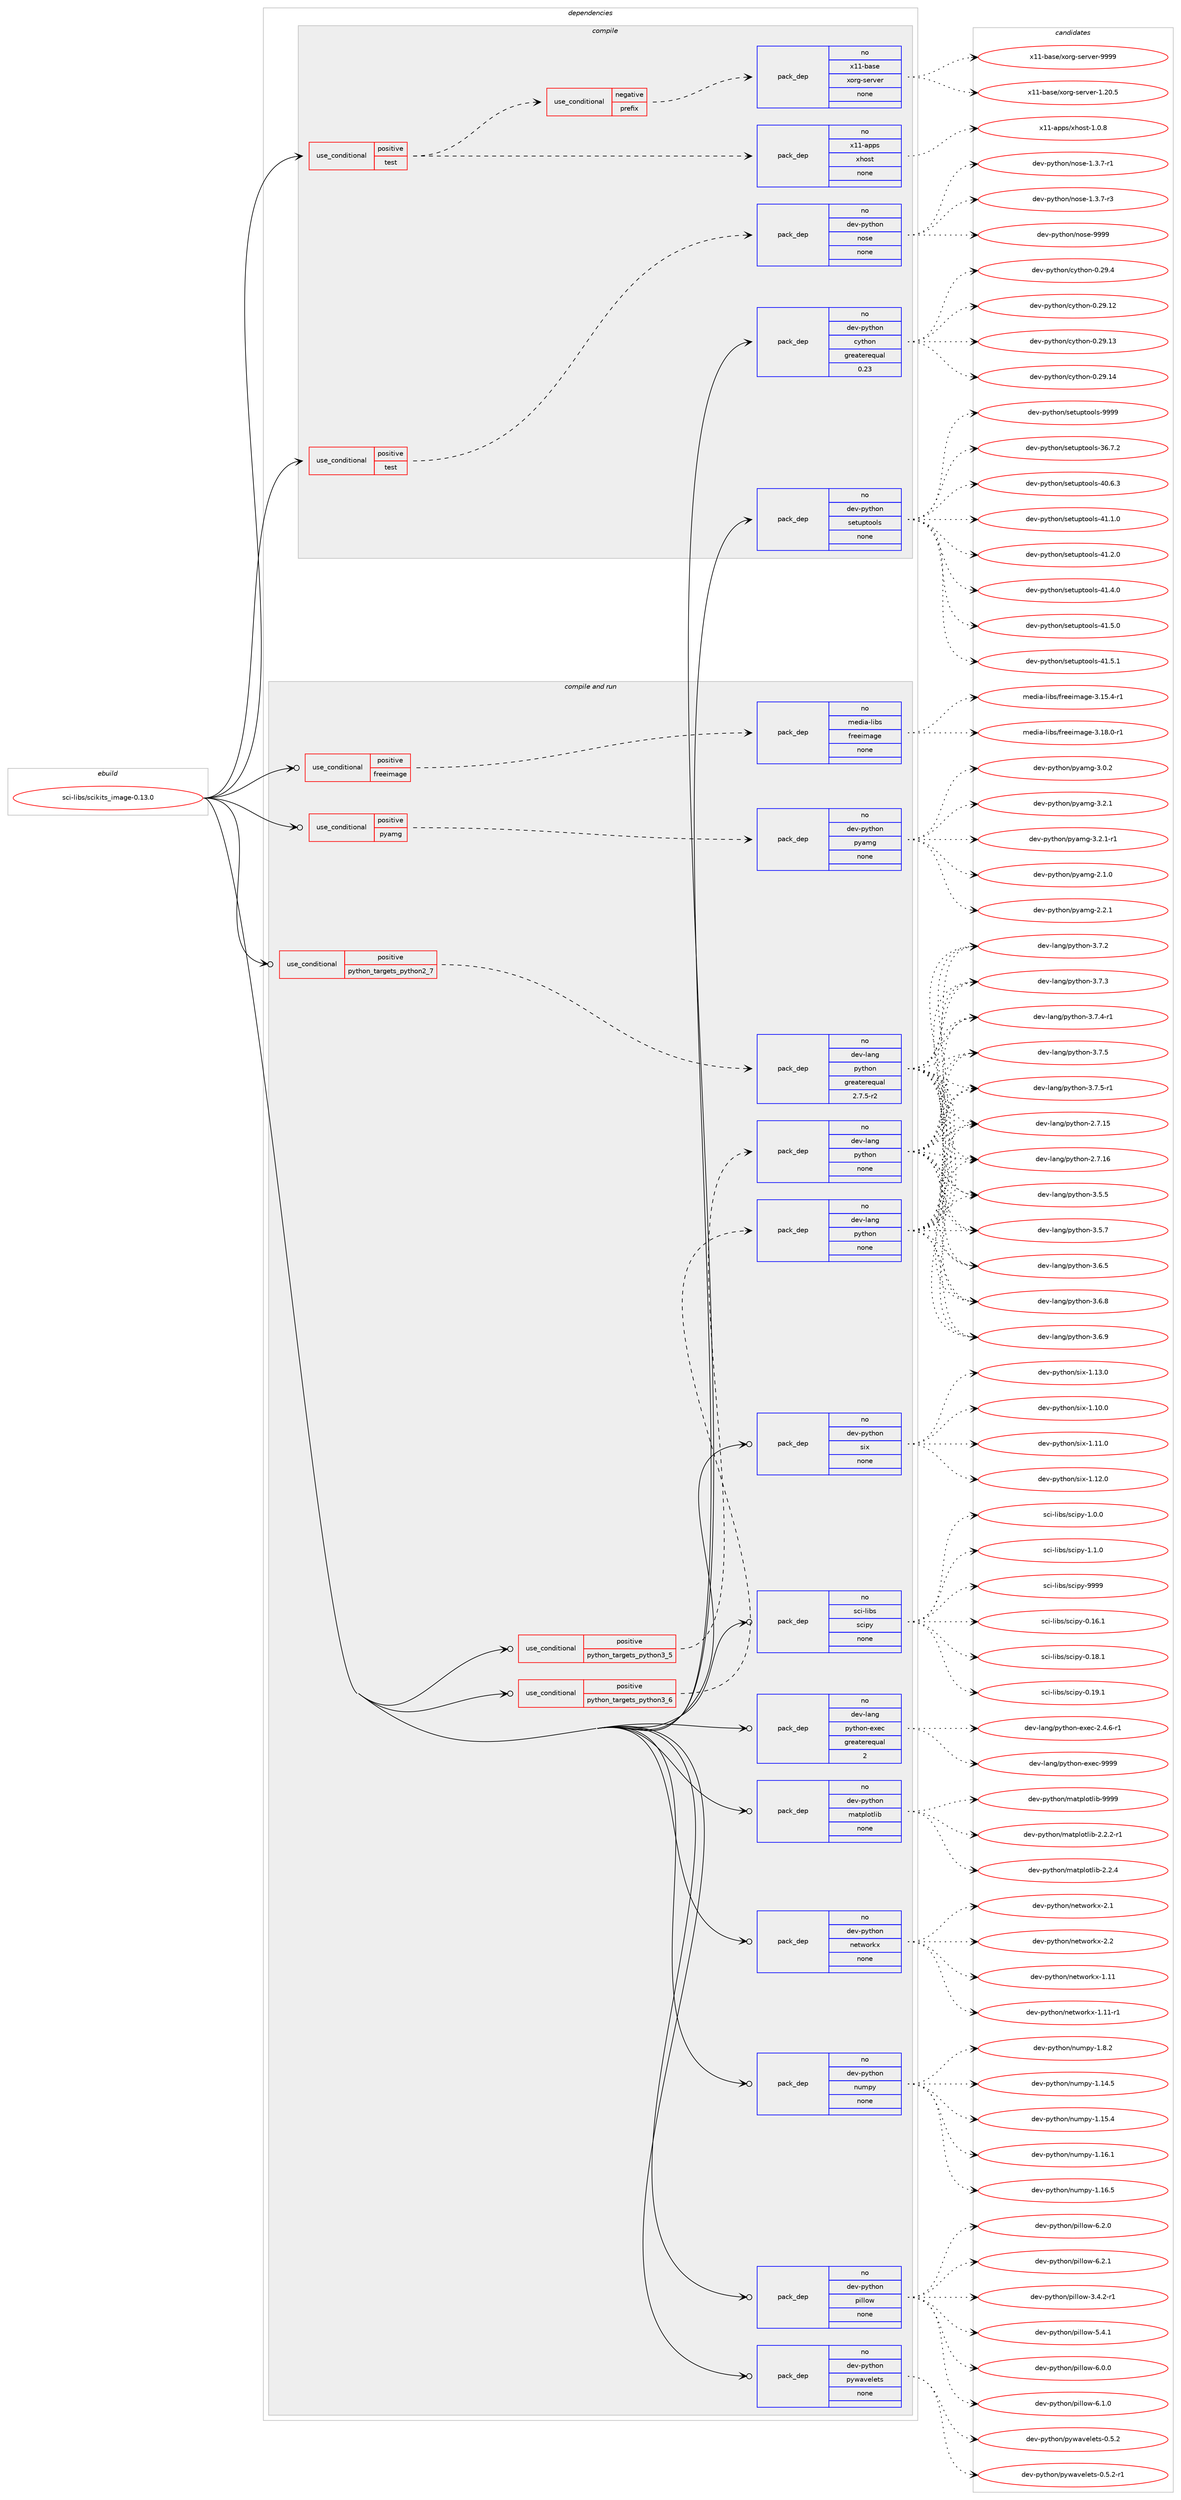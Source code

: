digraph prolog {

# *************
# Graph options
# *************

newrank=true;
concentrate=true;
compound=true;
graph [rankdir=LR,fontname=Helvetica,fontsize=10,ranksep=1.5];#, ranksep=2.5, nodesep=0.2];
edge  [arrowhead=vee];
node  [fontname=Helvetica,fontsize=10];

# **********
# The ebuild
# **********

subgraph cluster_leftcol {
color=gray;
rank=same;
label=<<i>ebuild</i>>;
id [label="sci-libs/scikits_image-0.13.0", color=red, width=4, href="../sci-libs/scikits_image-0.13.0.svg"];
}

# ****************
# The dependencies
# ****************

subgraph cluster_midcol {
color=gray;
label=<<i>dependencies</i>>;
subgraph cluster_compile {
fillcolor="#eeeeee";
style=filled;
label=<<i>compile</i>>;
subgraph cond208676 {
dependency859370 [label=<<TABLE BORDER="0" CELLBORDER="1" CELLSPACING="0" CELLPADDING="4"><TR><TD ROWSPAN="3" CELLPADDING="10">use_conditional</TD></TR><TR><TD>positive</TD></TR><TR><TD>test</TD></TR></TABLE>>, shape=none, color=red];
subgraph cond208677 {
dependency859371 [label=<<TABLE BORDER="0" CELLBORDER="1" CELLSPACING="0" CELLPADDING="4"><TR><TD ROWSPAN="3" CELLPADDING="10">use_conditional</TD></TR><TR><TD>negative</TD></TR><TR><TD>prefix</TD></TR></TABLE>>, shape=none, color=red];
subgraph pack635505 {
dependency859372 [label=<<TABLE BORDER="0" CELLBORDER="1" CELLSPACING="0" CELLPADDING="4" WIDTH="220"><TR><TD ROWSPAN="6" CELLPADDING="30">pack_dep</TD></TR><TR><TD WIDTH="110">no</TD></TR><TR><TD>x11-base</TD></TR><TR><TD>xorg-server</TD></TR><TR><TD>none</TD></TR><TR><TD></TD></TR></TABLE>>, shape=none, color=blue];
}
dependency859371:e -> dependency859372:w [weight=20,style="dashed",arrowhead="vee"];
}
dependency859370:e -> dependency859371:w [weight=20,style="dashed",arrowhead="vee"];
subgraph pack635506 {
dependency859373 [label=<<TABLE BORDER="0" CELLBORDER="1" CELLSPACING="0" CELLPADDING="4" WIDTH="220"><TR><TD ROWSPAN="6" CELLPADDING="30">pack_dep</TD></TR><TR><TD WIDTH="110">no</TD></TR><TR><TD>x11-apps</TD></TR><TR><TD>xhost</TD></TR><TR><TD>none</TD></TR><TR><TD></TD></TR></TABLE>>, shape=none, color=blue];
}
dependency859370:e -> dependency859373:w [weight=20,style="dashed",arrowhead="vee"];
}
id:e -> dependency859370:w [weight=20,style="solid",arrowhead="vee"];
subgraph cond208678 {
dependency859374 [label=<<TABLE BORDER="0" CELLBORDER="1" CELLSPACING="0" CELLPADDING="4"><TR><TD ROWSPAN="3" CELLPADDING="10">use_conditional</TD></TR><TR><TD>positive</TD></TR><TR><TD>test</TD></TR></TABLE>>, shape=none, color=red];
subgraph pack635507 {
dependency859375 [label=<<TABLE BORDER="0" CELLBORDER="1" CELLSPACING="0" CELLPADDING="4" WIDTH="220"><TR><TD ROWSPAN="6" CELLPADDING="30">pack_dep</TD></TR><TR><TD WIDTH="110">no</TD></TR><TR><TD>dev-python</TD></TR><TR><TD>nose</TD></TR><TR><TD>none</TD></TR><TR><TD></TD></TR></TABLE>>, shape=none, color=blue];
}
dependency859374:e -> dependency859375:w [weight=20,style="dashed",arrowhead="vee"];
}
id:e -> dependency859374:w [weight=20,style="solid",arrowhead="vee"];
subgraph pack635508 {
dependency859376 [label=<<TABLE BORDER="0" CELLBORDER="1" CELLSPACING="0" CELLPADDING="4" WIDTH="220"><TR><TD ROWSPAN="6" CELLPADDING="30">pack_dep</TD></TR><TR><TD WIDTH="110">no</TD></TR><TR><TD>dev-python</TD></TR><TR><TD>cython</TD></TR><TR><TD>greaterequal</TD></TR><TR><TD>0.23</TD></TR></TABLE>>, shape=none, color=blue];
}
id:e -> dependency859376:w [weight=20,style="solid",arrowhead="vee"];
subgraph pack635509 {
dependency859377 [label=<<TABLE BORDER="0" CELLBORDER="1" CELLSPACING="0" CELLPADDING="4" WIDTH="220"><TR><TD ROWSPAN="6" CELLPADDING="30">pack_dep</TD></TR><TR><TD WIDTH="110">no</TD></TR><TR><TD>dev-python</TD></TR><TR><TD>setuptools</TD></TR><TR><TD>none</TD></TR><TR><TD></TD></TR></TABLE>>, shape=none, color=blue];
}
id:e -> dependency859377:w [weight=20,style="solid",arrowhead="vee"];
}
subgraph cluster_compileandrun {
fillcolor="#eeeeee";
style=filled;
label=<<i>compile and run</i>>;
subgraph cond208679 {
dependency859378 [label=<<TABLE BORDER="0" CELLBORDER="1" CELLSPACING="0" CELLPADDING="4"><TR><TD ROWSPAN="3" CELLPADDING="10">use_conditional</TD></TR><TR><TD>positive</TD></TR><TR><TD>freeimage</TD></TR></TABLE>>, shape=none, color=red];
subgraph pack635510 {
dependency859379 [label=<<TABLE BORDER="0" CELLBORDER="1" CELLSPACING="0" CELLPADDING="4" WIDTH="220"><TR><TD ROWSPAN="6" CELLPADDING="30">pack_dep</TD></TR><TR><TD WIDTH="110">no</TD></TR><TR><TD>media-libs</TD></TR><TR><TD>freeimage</TD></TR><TR><TD>none</TD></TR><TR><TD></TD></TR></TABLE>>, shape=none, color=blue];
}
dependency859378:e -> dependency859379:w [weight=20,style="dashed",arrowhead="vee"];
}
id:e -> dependency859378:w [weight=20,style="solid",arrowhead="odotvee"];
subgraph cond208680 {
dependency859380 [label=<<TABLE BORDER="0" CELLBORDER="1" CELLSPACING="0" CELLPADDING="4"><TR><TD ROWSPAN="3" CELLPADDING="10">use_conditional</TD></TR><TR><TD>positive</TD></TR><TR><TD>pyamg</TD></TR></TABLE>>, shape=none, color=red];
subgraph pack635511 {
dependency859381 [label=<<TABLE BORDER="0" CELLBORDER="1" CELLSPACING="0" CELLPADDING="4" WIDTH="220"><TR><TD ROWSPAN="6" CELLPADDING="30">pack_dep</TD></TR><TR><TD WIDTH="110">no</TD></TR><TR><TD>dev-python</TD></TR><TR><TD>pyamg</TD></TR><TR><TD>none</TD></TR><TR><TD></TD></TR></TABLE>>, shape=none, color=blue];
}
dependency859380:e -> dependency859381:w [weight=20,style="dashed",arrowhead="vee"];
}
id:e -> dependency859380:w [weight=20,style="solid",arrowhead="odotvee"];
subgraph cond208681 {
dependency859382 [label=<<TABLE BORDER="0" CELLBORDER="1" CELLSPACING="0" CELLPADDING="4"><TR><TD ROWSPAN="3" CELLPADDING="10">use_conditional</TD></TR><TR><TD>positive</TD></TR><TR><TD>python_targets_python2_7</TD></TR></TABLE>>, shape=none, color=red];
subgraph pack635512 {
dependency859383 [label=<<TABLE BORDER="0" CELLBORDER="1" CELLSPACING="0" CELLPADDING="4" WIDTH="220"><TR><TD ROWSPAN="6" CELLPADDING="30">pack_dep</TD></TR><TR><TD WIDTH="110">no</TD></TR><TR><TD>dev-lang</TD></TR><TR><TD>python</TD></TR><TR><TD>greaterequal</TD></TR><TR><TD>2.7.5-r2</TD></TR></TABLE>>, shape=none, color=blue];
}
dependency859382:e -> dependency859383:w [weight=20,style="dashed",arrowhead="vee"];
}
id:e -> dependency859382:w [weight=20,style="solid",arrowhead="odotvee"];
subgraph cond208682 {
dependency859384 [label=<<TABLE BORDER="0" CELLBORDER="1" CELLSPACING="0" CELLPADDING="4"><TR><TD ROWSPAN="3" CELLPADDING="10">use_conditional</TD></TR><TR><TD>positive</TD></TR><TR><TD>python_targets_python3_5</TD></TR></TABLE>>, shape=none, color=red];
subgraph pack635513 {
dependency859385 [label=<<TABLE BORDER="0" CELLBORDER="1" CELLSPACING="0" CELLPADDING="4" WIDTH="220"><TR><TD ROWSPAN="6" CELLPADDING="30">pack_dep</TD></TR><TR><TD WIDTH="110">no</TD></TR><TR><TD>dev-lang</TD></TR><TR><TD>python</TD></TR><TR><TD>none</TD></TR><TR><TD></TD></TR></TABLE>>, shape=none, color=blue];
}
dependency859384:e -> dependency859385:w [weight=20,style="dashed",arrowhead="vee"];
}
id:e -> dependency859384:w [weight=20,style="solid",arrowhead="odotvee"];
subgraph cond208683 {
dependency859386 [label=<<TABLE BORDER="0" CELLBORDER="1" CELLSPACING="0" CELLPADDING="4"><TR><TD ROWSPAN="3" CELLPADDING="10">use_conditional</TD></TR><TR><TD>positive</TD></TR><TR><TD>python_targets_python3_6</TD></TR></TABLE>>, shape=none, color=red];
subgraph pack635514 {
dependency859387 [label=<<TABLE BORDER="0" CELLBORDER="1" CELLSPACING="0" CELLPADDING="4" WIDTH="220"><TR><TD ROWSPAN="6" CELLPADDING="30">pack_dep</TD></TR><TR><TD WIDTH="110">no</TD></TR><TR><TD>dev-lang</TD></TR><TR><TD>python</TD></TR><TR><TD>none</TD></TR><TR><TD></TD></TR></TABLE>>, shape=none, color=blue];
}
dependency859386:e -> dependency859387:w [weight=20,style="dashed",arrowhead="vee"];
}
id:e -> dependency859386:w [weight=20,style="solid",arrowhead="odotvee"];
subgraph pack635515 {
dependency859388 [label=<<TABLE BORDER="0" CELLBORDER="1" CELLSPACING="0" CELLPADDING="4" WIDTH="220"><TR><TD ROWSPAN="6" CELLPADDING="30">pack_dep</TD></TR><TR><TD WIDTH="110">no</TD></TR><TR><TD>dev-lang</TD></TR><TR><TD>python-exec</TD></TR><TR><TD>greaterequal</TD></TR><TR><TD>2</TD></TR></TABLE>>, shape=none, color=blue];
}
id:e -> dependency859388:w [weight=20,style="solid",arrowhead="odotvee"];
subgraph pack635516 {
dependency859389 [label=<<TABLE BORDER="0" CELLBORDER="1" CELLSPACING="0" CELLPADDING="4" WIDTH="220"><TR><TD ROWSPAN="6" CELLPADDING="30">pack_dep</TD></TR><TR><TD WIDTH="110">no</TD></TR><TR><TD>dev-python</TD></TR><TR><TD>matplotlib</TD></TR><TR><TD>none</TD></TR><TR><TD></TD></TR></TABLE>>, shape=none, color=blue];
}
id:e -> dependency859389:w [weight=20,style="solid",arrowhead="odotvee"];
subgraph pack635517 {
dependency859390 [label=<<TABLE BORDER="0" CELLBORDER="1" CELLSPACING="0" CELLPADDING="4" WIDTH="220"><TR><TD ROWSPAN="6" CELLPADDING="30">pack_dep</TD></TR><TR><TD WIDTH="110">no</TD></TR><TR><TD>dev-python</TD></TR><TR><TD>networkx</TD></TR><TR><TD>none</TD></TR><TR><TD></TD></TR></TABLE>>, shape=none, color=blue];
}
id:e -> dependency859390:w [weight=20,style="solid",arrowhead="odotvee"];
subgraph pack635518 {
dependency859391 [label=<<TABLE BORDER="0" CELLBORDER="1" CELLSPACING="0" CELLPADDING="4" WIDTH="220"><TR><TD ROWSPAN="6" CELLPADDING="30">pack_dep</TD></TR><TR><TD WIDTH="110">no</TD></TR><TR><TD>dev-python</TD></TR><TR><TD>numpy</TD></TR><TR><TD>none</TD></TR><TR><TD></TD></TR></TABLE>>, shape=none, color=blue];
}
id:e -> dependency859391:w [weight=20,style="solid",arrowhead="odotvee"];
subgraph pack635519 {
dependency859392 [label=<<TABLE BORDER="0" CELLBORDER="1" CELLSPACING="0" CELLPADDING="4" WIDTH="220"><TR><TD ROWSPAN="6" CELLPADDING="30">pack_dep</TD></TR><TR><TD WIDTH="110">no</TD></TR><TR><TD>dev-python</TD></TR><TR><TD>pillow</TD></TR><TR><TD>none</TD></TR><TR><TD></TD></TR></TABLE>>, shape=none, color=blue];
}
id:e -> dependency859392:w [weight=20,style="solid",arrowhead="odotvee"];
subgraph pack635520 {
dependency859393 [label=<<TABLE BORDER="0" CELLBORDER="1" CELLSPACING="0" CELLPADDING="4" WIDTH="220"><TR><TD ROWSPAN="6" CELLPADDING="30">pack_dep</TD></TR><TR><TD WIDTH="110">no</TD></TR><TR><TD>dev-python</TD></TR><TR><TD>pywavelets</TD></TR><TR><TD>none</TD></TR><TR><TD></TD></TR></TABLE>>, shape=none, color=blue];
}
id:e -> dependency859393:w [weight=20,style="solid",arrowhead="odotvee"];
subgraph pack635521 {
dependency859394 [label=<<TABLE BORDER="0" CELLBORDER="1" CELLSPACING="0" CELLPADDING="4" WIDTH="220"><TR><TD ROWSPAN="6" CELLPADDING="30">pack_dep</TD></TR><TR><TD WIDTH="110">no</TD></TR><TR><TD>dev-python</TD></TR><TR><TD>six</TD></TR><TR><TD>none</TD></TR><TR><TD></TD></TR></TABLE>>, shape=none, color=blue];
}
id:e -> dependency859394:w [weight=20,style="solid",arrowhead="odotvee"];
subgraph pack635522 {
dependency859395 [label=<<TABLE BORDER="0" CELLBORDER="1" CELLSPACING="0" CELLPADDING="4" WIDTH="220"><TR><TD ROWSPAN="6" CELLPADDING="30">pack_dep</TD></TR><TR><TD WIDTH="110">no</TD></TR><TR><TD>sci-libs</TD></TR><TR><TD>scipy</TD></TR><TR><TD>none</TD></TR><TR><TD></TD></TR></TABLE>>, shape=none, color=blue];
}
id:e -> dependency859395:w [weight=20,style="solid",arrowhead="odotvee"];
}
subgraph cluster_run {
fillcolor="#eeeeee";
style=filled;
label=<<i>run</i>>;
}
}

# **************
# The candidates
# **************

subgraph cluster_choices {
rank=same;
color=gray;
label=<<i>candidates</i>>;

subgraph choice635505 {
color=black;
nodesep=1;
choice1204949459897115101471201111141034511510111411810111445494650484653 [label="x11-base/xorg-server-1.20.5", color=red, width=4,href="../x11-base/xorg-server-1.20.5.svg"];
choice120494945989711510147120111114103451151011141181011144557575757 [label="x11-base/xorg-server-9999", color=red, width=4,href="../x11-base/xorg-server-9999.svg"];
dependency859372:e -> choice1204949459897115101471201111141034511510111411810111445494650484653:w [style=dotted,weight="100"];
dependency859372:e -> choice120494945989711510147120111114103451151011141181011144557575757:w [style=dotted,weight="100"];
}
subgraph choice635506 {
color=black;
nodesep=1;
choice1204949459711211211547120104111115116454946484656 [label="x11-apps/xhost-1.0.8", color=red, width=4,href="../x11-apps/xhost-1.0.8.svg"];
dependency859373:e -> choice1204949459711211211547120104111115116454946484656:w [style=dotted,weight="100"];
}
subgraph choice635507 {
color=black;
nodesep=1;
choice10010111845112121116104111110471101111151014549465146554511449 [label="dev-python/nose-1.3.7-r1", color=red, width=4,href="../dev-python/nose-1.3.7-r1.svg"];
choice10010111845112121116104111110471101111151014549465146554511451 [label="dev-python/nose-1.3.7-r3", color=red, width=4,href="../dev-python/nose-1.3.7-r3.svg"];
choice10010111845112121116104111110471101111151014557575757 [label="dev-python/nose-9999", color=red, width=4,href="../dev-python/nose-9999.svg"];
dependency859375:e -> choice10010111845112121116104111110471101111151014549465146554511449:w [style=dotted,weight="100"];
dependency859375:e -> choice10010111845112121116104111110471101111151014549465146554511451:w [style=dotted,weight="100"];
dependency859375:e -> choice10010111845112121116104111110471101111151014557575757:w [style=dotted,weight="100"];
}
subgraph choice635508 {
color=black;
nodesep=1;
choice1001011184511212111610411111047991211161041111104548465057464950 [label="dev-python/cython-0.29.12", color=red, width=4,href="../dev-python/cython-0.29.12.svg"];
choice1001011184511212111610411111047991211161041111104548465057464951 [label="dev-python/cython-0.29.13", color=red, width=4,href="../dev-python/cython-0.29.13.svg"];
choice1001011184511212111610411111047991211161041111104548465057464952 [label="dev-python/cython-0.29.14", color=red, width=4,href="../dev-python/cython-0.29.14.svg"];
choice10010111845112121116104111110479912111610411111045484650574652 [label="dev-python/cython-0.29.4", color=red, width=4,href="../dev-python/cython-0.29.4.svg"];
dependency859376:e -> choice1001011184511212111610411111047991211161041111104548465057464950:w [style=dotted,weight="100"];
dependency859376:e -> choice1001011184511212111610411111047991211161041111104548465057464951:w [style=dotted,weight="100"];
dependency859376:e -> choice1001011184511212111610411111047991211161041111104548465057464952:w [style=dotted,weight="100"];
dependency859376:e -> choice10010111845112121116104111110479912111610411111045484650574652:w [style=dotted,weight="100"];
}
subgraph choice635509 {
color=black;
nodesep=1;
choice100101118451121211161041111104711510111611711211611111110811545515446554650 [label="dev-python/setuptools-36.7.2", color=red, width=4,href="../dev-python/setuptools-36.7.2.svg"];
choice100101118451121211161041111104711510111611711211611111110811545524846544651 [label="dev-python/setuptools-40.6.3", color=red, width=4,href="../dev-python/setuptools-40.6.3.svg"];
choice100101118451121211161041111104711510111611711211611111110811545524946494648 [label="dev-python/setuptools-41.1.0", color=red, width=4,href="../dev-python/setuptools-41.1.0.svg"];
choice100101118451121211161041111104711510111611711211611111110811545524946504648 [label="dev-python/setuptools-41.2.0", color=red, width=4,href="../dev-python/setuptools-41.2.0.svg"];
choice100101118451121211161041111104711510111611711211611111110811545524946524648 [label="dev-python/setuptools-41.4.0", color=red, width=4,href="../dev-python/setuptools-41.4.0.svg"];
choice100101118451121211161041111104711510111611711211611111110811545524946534648 [label="dev-python/setuptools-41.5.0", color=red, width=4,href="../dev-python/setuptools-41.5.0.svg"];
choice100101118451121211161041111104711510111611711211611111110811545524946534649 [label="dev-python/setuptools-41.5.1", color=red, width=4,href="../dev-python/setuptools-41.5.1.svg"];
choice10010111845112121116104111110471151011161171121161111111081154557575757 [label="dev-python/setuptools-9999", color=red, width=4,href="../dev-python/setuptools-9999.svg"];
dependency859377:e -> choice100101118451121211161041111104711510111611711211611111110811545515446554650:w [style=dotted,weight="100"];
dependency859377:e -> choice100101118451121211161041111104711510111611711211611111110811545524846544651:w [style=dotted,weight="100"];
dependency859377:e -> choice100101118451121211161041111104711510111611711211611111110811545524946494648:w [style=dotted,weight="100"];
dependency859377:e -> choice100101118451121211161041111104711510111611711211611111110811545524946504648:w [style=dotted,weight="100"];
dependency859377:e -> choice100101118451121211161041111104711510111611711211611111110811545524946524648:w [style=dotted,weight="100"];
dependency859377:e -> choice100101118451121211161041111104711510111611711211611111110811545524946534648:w [style=dotted,weight="100"];
dependency859377:e -> choice100101118451121211161041111104711510111611711211611111110811545524946534649:w [style=dotted,weight="100"];
dependency859377:e -> choice10010111845112121116104111110471151011161171121161111111081154557575757:w [style=dotted,weight="100"];
}
subgraph choice635510 {
color=black;
nodesep=1;
choice1091011001059745108105981154710211410110110510997103101455146495346524511449 [label="media-libs/freeimage-3.15.4-r1", color=red, width=4,href="../media-libs/freeimage-3.15.4-r1.svg"];
choice1091011001059745108105981154710211410110110510997103101455146495646484511449 [label="media-libs/freeimage-3.18.0-r1", color=red, width=4,href="../media-libs/freeimage-3.18.0-r1.svg"];
dependency859379:e -> choice1091011001059745108105981154710211410110110510997103101455146495346524511449:w [style=dotted,weight="100"];
dependency859379:e -> choice1091011001059745108105981154710211410110110510997103101455146495646484511449:w [style=dotted,weight="100"];
}
subgraph choice635511 {
color=black;
nodesep=1;
choice100101118451121211161041111104711212197109103455046494648 [label="dev-python/pyamg-2.1.0", color=red, width=4,href="../dev-python/pyamg-2.1.0.svg"];
choice100101118451121211161041111104711212197109103455046504649 [label="dev-python/pyamg-2.2.1", color=red, width=4,href="../dev-python/pyamg-2.2.1.svg"];
choice100101118451121211161041111104711212197109103455146484650 [label="dev-python/pyamg-3.0.2", color=red, width=4,href="../dev-python/pyamg-3.0.2.svg"];
choice100101118451121211161041111104711212197109103455146504649 [label="dev-python/pyamg-3.2.1", color=red, width=4,href="../dev-python/pyamg-3.2.1.svg"];
choice1001011184511212111610411111047112121971091034551465046494511449 [label="dev-python/pyamg-3.2.1-r1", color=red, width=4,href="../dev-python/pyamg-3.2.1-r1.svg"];
dependency859381:e -> choice100101118451121211161041111104711212197109103455046494648:w [style=dotted,weight="100"];
dependency859381:e -> choice100101118451121211161041111104711212197109103455046504649:w [style=dotted,weight="100"];
dependency859381:e -> choice100101118451121211161041111104711212197109103455146484650:w [style=dotted,weight="100"];
dependency859381:e -> choice100101118451121211161041111104711212197109103455146504649:w [style=dotted,weight="100"];
dependency859381:e -> choice1001011184511212111610411111047112121971091034551465046494511449:w [style=dotted,weight="100"];
}
subgraph choice635512 {
color=black;
nodesep=1;
choice10010111845108971101034711212111610411111045504655464953 [label="dev-lang/python-2.7.15", color=red, width=4,href="../dev-lang/python-2.7.15.svg"];
choice10010111845108971101034711212111610411111045504655464954 [label="dev-lang/python-2.7.16", color=red, width=4,href="../dev-lang/python-2.7.16.svg"];
choice100101118451089711010347112121116104111110455146534653 [label="dev-lang/python-3.5.5", color=red, width=4,href="../dev-lang/python-3.5.5.svg"];
choice100101118451089711010347112121116104111110455146534655 [label="dev-lang/python-3.5.7", color=red, width=4,href="../dev-lang/python-3.5.7.svg"];
choice100101118451089711010347112121116104111110455146544653 [label="dev-lang/python-3.6.5", color=red, width=4,href="../dev-lang/python-3.6.5.svg"];
choice100101118451089711010347112121116104111110455146544656 [label="dev-lang/python-3.6.8", color=red, width=4,href="../dev-lang/python-3.6.8.svg"];
choice100101118451089711010347112121116104111110455146544657 [label="dev-lang/python-3.6.9", color=red, width=4,href="../dev-lang/python-3.6.9.svg"];
choice100101118451089711010347112121116104111110455146554650 [label="dev-lang/python-3.7.2", color=red, width=4,href="../dev-lang/python-3.7.2.svg"];
choice100101118451089711010347112121116104111110455146554651 [label="dev-lang/python-3.7.3", color=red, width=4,href="../dev-lang/python-3.7.3.svg"];
choice1001011184510897110103471121211161041111104551465546524511449 [label="dev-lang/python-3.7.4-r1", color=red, width=4,href="../dev-lang/python-3.7.4-r1.svg"];
choice100101118451089711010347112121116104111110455146554653 [label="dev-lang/python-3.7.5", color=red, width=4,href="../dev-lang/python-3.7.5.svg"];
choice1001011184510897110103471121211161041111104551465546534511449 [label="dev-lang/python-3.7.5-r1", color=red, width=4,href="../dev-lang/python-3.7.5-r1.svg"];
dependency859383:e -> choice10010111845108971101034711212111610411111045504655464953:w [style=dotted,weight="100"];
dependency859383:e -> choice10010111845108971101034711212111610411111045504655464954:w [style=dotted,weight="100"];
dependency859383:e -> choice100101118451089711010347112121116104111110455146534653:w [style=dotted,weight="100"];
dependency859383:e -> choice100101118451089711010347112121116104111110455146534655:w [style=dotted,weight="100"];
dependency859383:e -> choice100101118451089711010347112121116104111110455146544653:w [style=dotted,weight="100"];
dependency859383:e -> choice100101118451089711010347112121116104111110455146544656:w [style=dotted,weight="100"];
dependency859383:e -> choice100101118451089711010347112121116104111110455146544657:w [style=dotted,weight="100"];
dependency859383:e -> choice100101118451089711010347112121116104111110455146554650:w [style=dotted,weight="100"];
dependency859383:e -> choice100101118451089711010347112121116104111110455146554651:w [style=dotted,weight="100"];
dependency859383:e -> choice1001011184510897110103471121211161041111104551465546524511449:w [style=dotted,weight="100"];
dependency859383:e -> choice100101118451089711010347112121116104111110455146554653:w [style=dotted,weight="100"];
dependency859383:e -> choice1001011184510897110103471121211161041111104551465546534511449:w [style=dotted,weight="100"];
}
subgraph choice635513 {
color=black;
nodesep=1;
choice10010111845108971101034711212111610411111045504655464953 [label="dev-lang/python-2.7.15", color=red, width=4,href="../dev-lang/python-2.7.15.svg"];
choice10010111845108971101034711212111610411111045504655464954 [label="dev-lang/python-2.7.16", color=red, width=4,href="../dev-lang/python-2.7.16.svg"];
choice100101118451089711010347112121116104111110455146534653 [label="dev-lang/python-3.5.5", color=red, width=4,href="../dev-lang/python-3.5.5.svg"];
choice100101118451089711010347112121116104111110455146534655 [label="dev-lang/python-3.5.7", color=red, width=4,href="../dev-lang/python-3.5.7.svg"];
choice100101118451089711010347112121116104111110455146544653 [label="dev-lang/python-3.6.5", color=red, width=4,href="../dev-lang/python-3.6.5.svg"];
choice100101118451089711010347112121116104111110455146544656 [label="dev-lang/python-3.6.8", color=red, width=4,href="../dev-lang/python-3.6.8.svg"];
choice100101118451089711010347112121116104111110455146544657 [label="dev-lang/python-3.6.9", color=red, width=4,href="../dev-lang/python-3.6.9.svg"];
choice100101118451089711010347112121116104111110455146554650 [label="dev-lang/python-3.7.2", color=red, width=4,href="../dev-lang/python-3.7.2.svg"];
choice100101118451089711010347112121116104111110455146554651 [label="dev-lang/python-3.7.3", color=red, width=4,href="../dev-lang/python-3.7.3.svg"];
choice1001011184510897110103471121211161041111104551465546524511449 [label="dev-lang/python-3.7.4-r1", color=red, width=4,href="../dev-lang/python-3.7.4-r1.svg"];
choice100101118451089711010347112121116104111110455146554653 [label="dev-lang/python-3.7.5", color=red, width=4,href="../dev-lang/python-3.7.5.svg"];
choice1001011184510897110103471121211161041111104551465546534511449 [label="dev-lang/python-3.7.5-r1", color=red, width=4,href="../dev-lang/python-3.7.5-r1.svg"];
dependency859385:e -> choice10010111845108971101034711212111610411111045504655464953:w [style=dotted,weight="100"];
dependency859385:e -> choice10010111845108971101034711212111610411111045504655464954:w [style=dotted,weight="100"];
dependency859385:e -> choice100101118451089711010347112121116104111110455146534653:w [style=dotted,weight="100"];
dependency859385:e -> choice100101118451089711010347112121116104111110455146534655:w [style=dotted,weight="100"];
dependency859385:e -> choice100101118451089711010347112121116104111110455146544653:w [style=dotted,weight="100"];
dependency859385:e -> choice100101118451089711010347112121116104111110455146544656:w [style=dotted,weight="100"];
dependency859385:e -> choice100101118451089711010347112121116104111110455146544657:w [style=dotted,weight="100"];
dependency859385:e -> choice100101118451089711010347112121116104111110455146554650:w [style=dotted,weight="100"];
dependency859385:e -> choice100101118451089711010347112121116104111110455146554651:w [style=dotted,weight="100"];
dependency859385:e -> choice1001011184510897110103471121211161041111104551465546524511449:w [style=dotted,weight="100"];
dependency859385:e -> choice100101118451089711010347112121116104111110455146554653:w [style=dotted,weight="100"];
dependency859385:e -> choice1001011184510897110103471121211161041111104551465546534511449:w [style=dotted,weight="100"];
}
subgraph choice635514 {
color=black;
nodesep=1;
choice10010111845108971101034711212111610411111045504655464953 [label="dev-lang/python-2.7.15", color=red, width=4,href="../dev-lang/python-2.7.15.svg"];
choice10010111845108971101034711212111610411111045504655464954 [label="dev-lang/python-2.7.16", color=red, width=4,href="../dev-lang/python-2.7.16.svg"];
choice100101118451089711010347112121116104111110455146534653 [label="dev-lang/python-3.5.5", color=red, width=4,href="../dev-lang/python-3.5.5.svg"];
choice100101118451089711010347112121116104111110455146534655 [label="dev-lang/python-3.5.7", color=red, width=4,href="../dev-lang/python-3.5.7.svg"];
choice100101118451089711010347112121116104111110455146544653 [label="dev-lang/python-3.6.5", color=red, width=4,href="../dev-lang/python-3.6.5.svg"];
choice100101118451089711010347112121116104111110455146544656 [label="dev-lang/python-3.6.8", color=red, width=4,href="../dev-lang/python-3.6.8.svg"];
choice100101118451089711010347112121116104111110455146544657 [label="dev-lang/python-3.6.9", color=red, width=4,href="../dev-lang/python-3.6.9.svg"];
choice100101118451089711010347112121116104111110455146554650 [label="dev-lang/python-3.7.2", color=red, width=4,href="../dev-lang/python-3.7.2.svg"];
choice100101118451089711010347112121116104111110455146554651 [label="dev-lang/python-3.7.3", color=red, width=4,href="../dev-lang/python-3.7.3.svg"];
choice1001011184510897110103471121211161041111104551465546524511449 [label="dev-lang/python-3.7.4-r1", color=red, width=4,href="../dev-lang/python-3.7.4-r1.svg"];
choice100101118451089711010347112121116104111110455146554653 [label="dev-lang/python-3.7.5", color=red, width=4,href="../dev-lang/python-3.7.5.svg"];
choice1001011184510897110103471121211161041111104551465546534511449 [label="dev-lang/python-3.7.5-r1", color=red, width=4,href="../dev-lang/python-3.7.5-r1.svg"];
dependency859387:e -> choice10010111845108971101034711212111610411111045504655464953:w [style=dotted,weight="100"];
dependency859387:e -> choice10010111845108971101034711212111610411111045504655464954:w [style=dotted,weight="100"];
dependency859387:e -> choice100101118451089711010347112121116104111110455146534653:w [style=dotted,weight="100"];
dependency859387:e -> choice100101118451089711010347112121116104111110455146534655:w [style=dotted,weight="100"];
dependency859387:e -> choice100101118451089711010347112121116104111110455146544653:w [style=dotted,weight="100"];
dependency859387:e -> choice100101118451089711010347112121116104111110455146544656:w [style=dotted,weight="100"];
dependency859387:e -> choice100101118451089711010347112121116104111110455146544657:w [style=dotted,weight="100"];
dependency859387:e -> choice100101118451089711010347112121116104111110455146554650:w [style=dotted,weight="100"];
dependency859387:e -> choice100101118451089711010347112121116104111110455146554651:w [style=dotted,weight="100"];
dependency859387:e -> choice1001011184510897110103471121211161041111104551465546524511449:w [style=dotted,weight="100"];
dependency859387:e -> choice100101118451089711010347112121116104111110455146554653:w [style=dotted,weight="100"];
dependency859387:e -> choice1001011184510897110103471121211161041111104551465546534511449:w [style=dotted,weight="100"];
}
subgraph choice635515 {
color=black;
nodesep=1;
choice10010111845108971101034711212111610411111045101120101994550465246544511449 [label="dev-lang/python-exec-2.4.6-r1", color=red, width=4,href="../dev-lang/python-exec-2.4.6-r1.svg"];
choice10010111845108971101034711212111610411111045101120101994557575757 [label="dev-lang/python-exec-9999", color=red, width=4,href="../dev-lang/python-exec-9999.svg"];
dependency859388:e -> choice10010111845108971101034711212111610411111045101120101994550465246544511449:w [style=dotted,weight="100"];
dependency859388:e -> choice10010111845108971101034711212111610411111045101120101994557575757:w [style=dotted,weight="100"];
}
subgraph choice635516 {
color=black;
nodesep=1;
choice100101118451121211161041111104710997116112108111116108105984550465046504511449 [label="dev-python/matplotlib-2.2.2-r1", color=red, width=4,href="../dev-python/matplotlib-2.2.2-r1.svg"];
choice10010111845112121116104111110471099711611210811111610810598455046504652 [label="dev-python/matplotlib-2.2.4", color=red, width=4,href="../dev-python/matplotlib-2.2.4.svg"];
choice100101118451121211161041111104710997116112108111116108105984557575757 [label="dev-python/matplotlib-9999", color=red, width=4,href="../dev-python/matplotlib-9999.svg"];
dependency859389:e -> choice100101118451121211161041111104710997116112108111116108105984550465046504511449:w [style=dotted,weight="100"];
dependency859389:e -> choice10010111845112121116104111110471099711611210811111610810598455046504652:w [style=dotted,weight="100"];
dependency859389:e -> choice100101118451121211161041111104710997116112108111116108105984557575757:w [style=dotted,weight="100"];
}
subgraph choice635517 {
color=black;
nodesep=1;
choice10010111845112121116104111110471101011161191111141071204549464949 [label="dev-python/networkx-1.11", color=red, width=4,href="../dev-python/networkx-1.11.svg"];
choice100101118451121211161041111104711010111611911111410712045494649494511449 [label="dev-python/networkx-1.11-r1", color=red, width=4,href="../dev-python/networkx-1.11-r1.svg"];
choice100101118451121211161041111104711010111611911111410712045504649 [label="dev-python/networkx-2.1", color=red, width=4,href="../dev-python/networkx-2.1.svg"];
choice100101118451121211161041111104711010111611911111410712045504650 [label="dev-python/networkx-2.2", color=red, width=4,href="../dev-python/networkx-2.2.svg"];
dependency859390:e -> choice10010111845112121116104111110471101011161191111141071204549464949:w [style=dotted,weight="100"];
dependency859390:e -> choice100101118451121211161041111104711010111611911111410712045494649494511449:w [style=dotted,weight="100"];
dependency859390:e -> choice100101118451121211161041111104711010111611911111410712045504649:w [style=dotted,weight="100"];
dependency859390:e -> choice100101118451121211161041111104711010111611911111410712045504650:w [style=dotted,weight="100"];
}
subgraph choice635518 {
color=black;
nodesep=1;
choice100101118451121211161041111104711011710911212145494649524653 [label="dev-python/numpy-1.14.5", color=red, width=4,href="../dev-python/numpy-1.14.5.svg"];
choice100101118451121211161041111104711011710911212145494649534652 [label="dev-python/numpy-1.15.4", color=red, width=4,href="../dev-python/numpy-1.15.4.svg"];
choice100101118451121211161041111104711011710911212145494649544649 [label="dev-python/numpy-1.16.1", color=red, width=4,href="../dev-python/numpy-1.16.1.svg"];
choice100101118451121211161041111104711011710911212145494649544653 [label="dev-python/numpy-1.16.5", color=red, width=4,href="../dev-python/numpy-1.16.5.svg"];
choice1001011184511212111610411111047110117109112121454946564650 [label="dev-python/numpy-1.8.2", color=red, width=4,href="../dev-python/numpy-1.8.2.svg"];
dependency859391:e -> choice100101118451121211161041111104711011710911212145494649524653:w [style=dotted,weight="100"];
dependency859391:e -> choice100101118451121211161041111104711011710911212145494649534652:w [style=dotted,weight="100"];
dependency859391:e -> choice100101118451121211161041111104711011710911212145494649544649:w [style=dotted,weight="100"];
dependency859391:e -> choice100101118451121211161041111104711011710911212145494649544653:w [style=dotted,weight="100"];
dependency859391:e -> choice1001011184511212111610411111047110117109112121454946564650:w [style=dotted,weight="100"];
}
subgraph choice635519 {
color=black;
nodesep=1;
choice10010111845112121116104111110471121051081081111194551465246504511449 [label="dev-python/pillow-3.4.2-r1", color=red, width=4,href="../dev-python/pillow-3.4.2-r1.svg"];
choice1001011184511212111610411111047112105108108111119455346524649 [label="dev-python/pillow-5.4.1", color=red, width=4,href="../dev-python/pillow-5.4.1.svg"];
choice1001011184511212111610411111047112105108108111119455446484648 [label="dev-python/pillow-6.0.0", color=red, width=4,href="../dev-python/pillow-6.0.0.svg"];
choice1001011184511212111610411111047112105108108111119455446494648 [label="dev-python/pillow-6.1.0", color=red, width=4,href="../dev-python/pillow-6.1.0.svg"];
choice1001011184511212111610411111047112105108108111119455446504648 [label="dev-python/pillow-6.2.0", color=red, width=4,href="../dev-python/pillow-6.2.0.svg"];
choice1001011184511212111610411111047112105108108111119455446504649 [label="dev-python/pillow-6.2.1", color=red, width=4,href="../dev-python/pillow-6.2.1.svg"];
dependency859392:e -> choice10010111845112121116104111110471121051081081111194551465246504511449:w [style=dotted,weight="100"];
dependency859392:e -> choice1001011184511212111610411111047112105108108111119455346524649:w [style=dotted,weight="100"];
dependency859392:e -> choice1001011184511212111610411111047112105108108111119455446484648:w [style=dotted,weight="100"];
dependency859392:e -> choice1001011184511212111610411111047112105108108111119455446494648:w [style=dotted,weight="100"];
dependency859392:e -> choice1001011184511212111610411111047112105108108111119455446504648:w [style=dotted,weight="100"];
dependency859392:e -> choice1001011184511212111610411111047112105108108111119455446504649:w [style=dotted,weight="100"];
}
subgraph choice635520 {
color=black;
nodesep=1;
choice100101118451121211161041111104711212111997118101108101116115454846534650 [label="dev-python/pywavelets-0.5.2", color=red, width=4,href="../dev-python/pywavelets-0.5.2.svg"];
choice1001011184511212111610411111047112121119971181011081011161154548465346504511449 [label="dev-python/pywavelets-0.5.2-r1", color=red, width=4,href="../dev-python/pywavelets-0.5.2-r1.svg"];
dependency859393:e -> choice100101118451121211161041111104711212111997118101108101116115454846534650:w [style=dotted,weight="100"];
dependency859393:e -> choice1001011184511212111610411111047112121119971181011081011161154548465346504511449:w [style=dotted,weight="100"];
}
subgraph choice635521 {
color=black;
nodesep=1;
choice100101118451121211161041111104711510512045494649484648 [label="dev-python/six-1.10.0", color=red, width=4,href="../dev-python/six-1.10.0.svg"];
choice100101118451121211161041111104711510512045494649494648 [label="dev-python/six-1.11.0", color=red, width=4,href="../dev-python/six-1.11.0.svg"];
choice100101118451121211161041111104711510512045494649504648 [label="dev-python/six-1.12.0", color=red, width=4,href="../dev-python/six-1.12.0.svg"];
choice100101118451121211161041111104711510512045494649514648 [label="dev-python/six-1.13.0", color=red, width=4,href="../dev-python/six-1.13.0.svg"];
dependency859394:e -> choice100101118451121211161041111104711510512045494649484648:w [style=dotted,weight="100"];
dependency859394:e -> choice100101118451121211161041111104711510512045494649494648:w [style=dotted,weight="100"];
dependency859394:e -> choice100101118451121211161041111104711510512045494649504648:w [style=dotted,weight="100"];
dependency859394:e -> choice100101118451121211161041111104711510512045494649514648:w [style=dotted,weight="100"];
}
subgraph choice635522 {
color=black;
nodesep=1;
choice115991054510810598115471159910511212145484649544649 [label="sci-libs/scipy-0.16.1", color=red, width=4,href="../sci-libs/scipy-0.16.1.svg"];
choice115991054510810598115471159910511212145484649564649 [label="sci-libs/scipy-0.18.1", color=red, width=4,href="../sci-libs/scipy-0.18.1.svg"];
choice115991054510810598115471159910511212145484649574649 [label="sci-libs/scipy-0.19.1", color=red, width=4,href="../sci-libs/scipy-0.19.1.svg"];
choice1159910545108105981154711599105112121454946484648 [label="sci-libs/scipy-1.0.0", color=red, width=4,href="../sci-libs/scipy-1.0.0.svg"];
choice1159910545108105981154711599105112121454946494648 [label="sci-libs/scipy-1.1.0", color=red, width=4,href="../sci-libs/scipy-1.1.0.svg"];
choice11599105451081059811547115991051121214557575757 [label="sci-libs/scipy-9999", color=red, width=4,href="../sci-libs/scipy-9999.svg"];
dependency859395:e -> choice115991054510810598115471159910511212145484649544649:w [style=dotted,weight="100"];
dependency859395:e -> choice115991054510810598115471159910511212145484649564649:w [style=dotted,weight="100"];
dependency859395:e -> choice115991054510810598115471159910511212145484649574649:w [style=dotted,weight="100"];
dependency859395:e -> choice1159910545108105981154711599105112121454946484648:w [style=dotted,weight="100"];
dependency859395:e -> choice1159910545108105981154711599105112121454946494648:w [style=dotted,weight="100"];
dependency859395:e -> choice11599105451081059811547115991051121214557575757:w [style=dotted,weight="100"];
}
}

}
